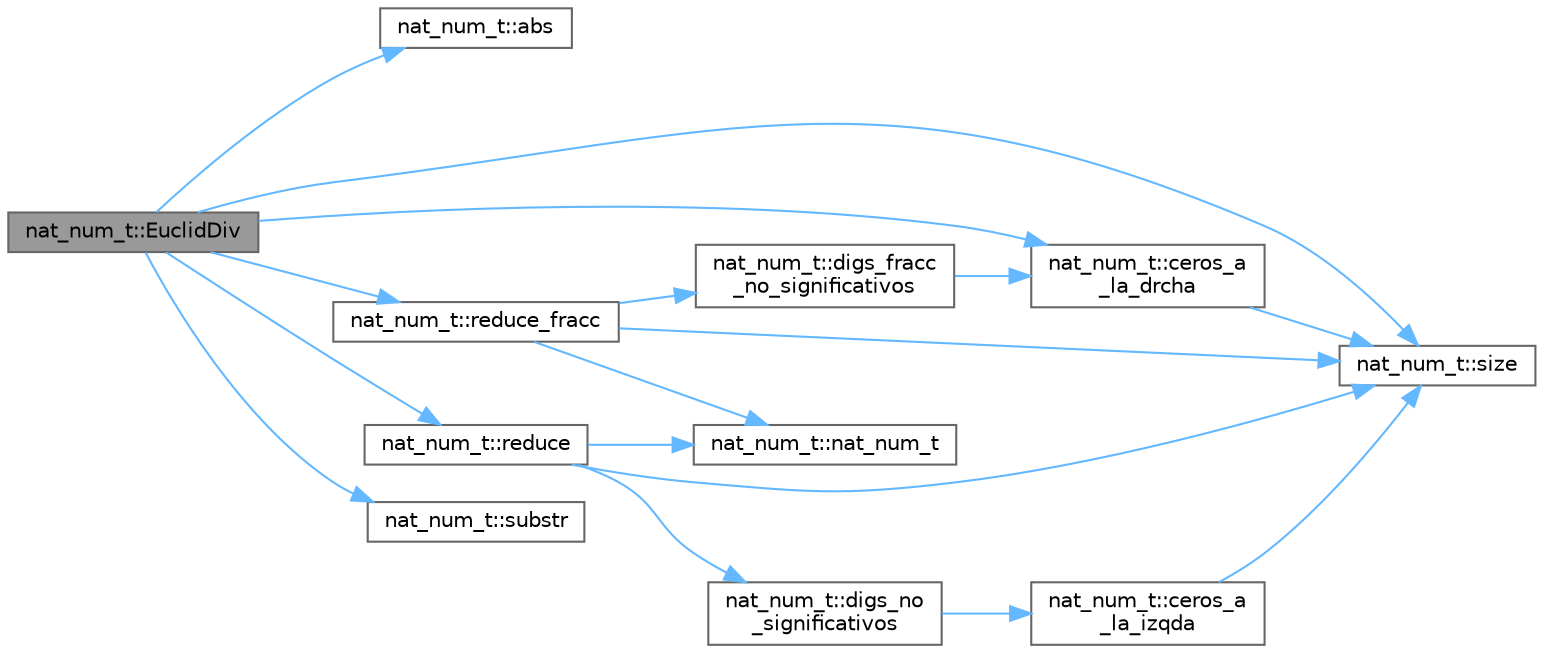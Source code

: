 digraph "nat_num_t::EuclidDiv"
{
 // INTERACTIVE_SVG=YES
 // LATEX_PDF_SIZE
  bgcolor="transparent";
  edge [fontname=Helvetica,fontsize=10,labelfontname=Helvetica,labelfontsize=10];
  node [fontname=Helvetica,fontsize=10,shape=box,height=0.2,width=0.4];
  rankdir="LR";
  Node1 [label="nat_num_t::EuclidDiv",height=0.2,width=0.4,color="gray40", fillcolor="grey60", style="filled", fontcolor="black",tooltip=" "];
  Node1 -> Node2 [color="steelblue1",style="solid"];
  Node2 [label="nat_num_t::abs",height=0.2,width=0.4,color="grey40", fillcolor="white", style="filled",URL="$classnat__num__t.html#a5884ef039a920a6cd34409885551d33a",tooltip=" "];
  Node1 -> Node3 [color="steelblue1",style="solid"];
  Node3 [label="nat_num_t::ceros_a\l_la_drcha",height=0.2,width=0.4,color="grey40", fillcolor="white", style="filled",URL="$classnat__num__t.html#a386e6f8d5f8b23ea4ac327c3f3a33d61",tooltip=" "];
  Node3 -> Node4 [color="steelblue1",style="solid"];
  Node4 [label="nat_num_t::size",height=0.2,width=0.4,color="grey40", fillcolor="white", style="filled",URL="$classnat__num__t.html#a3f420ff49cf6b55ef38936b2035a4071",tooltip=" "];
  Node1 -> Node5 [color="steelblue1",style="solid"];
  Node5 [label="nat_num_t::reduce",height=0.2,width=0.4,color="grey40", fillcolor="white", style="filled",URL="$classnat__num__t.html#a5a1e29dfd320bf08016a2f0227621f0d",tooltip=" "];
  Node5 -> Node6 [color="steelblue1",style="solid"];
  Node6 [label="nat_num_t::digs_no\l_significativos",height=0.2,width=0.4,color="grey40", fillcolor="white", style="filled",URL="$classnat__num__t.html#a14b63725918fba3ba1f731c3cda4b6ca",tooltip=" "];
  Node6 -> Node7 [color="steelblue1",style="solid"];
  Node7 [label="nat_num_t::ceros_a\l_la_izqda",height=0.2,width=0.4,color="grey40", fillcolor="white", style="filled",URL="$classnat__num__t.html#a2a7eae79a48f9b29a40c9103cfac72d7",tooltip=" "];
  Node7 -> Node4 [color="steelblue1",style="solid"];
  Node5 -> Node8 [color="steelblue1",style="solid"];
  Node8 [label="nat_num_t::nat_num_t",height=0.2,width=0.4,color="grey40", fillcolor="white", style="filled",URL="$classnat__num__t.html#a8f8bdd2355aab6b9b24f4c87cd68f5b7",tooltip=" "];
  Node5 -> Node4 [color="steelblue1",style="solid"];
  Node1 -> Node9 [color="steelblue1",style="solid"];
  Node9 [label="nat_num_t::reduce_fracc",height=0.2,width=0.4,color="grey40", fillcolor="white", style="filled",URL="$classnat__num__t.html#a52b809b6182fe1ae3ceb43114ce7a0dc",tooltip=" "];
  Node9 -> Node10 [color="steelblue1",style="solid"];
  Node10 [label="nat_num_t::digs_fracc\l_no_significativos",height=0.2,width=0.4,color="grey40", fillcolor="white", style="filled",URL="$classnat__num__t.html#a5a50025c599c9230b0ad18badc673e37",tooltip=" "];
  Node10 -> Node3 [color="steelblue1",style="solid"];
  Node9 -> Node8 [color="steelblue1",style="solid"];
  Node9 -> Node4 [color="steelblue1",style="solid"];
  Node1 -> Node4 [color="steelblue1",style="solid"];
  Node1 -> Node11 [color="steelblue1",style="solid"];
  Node11 [label="nat_num_t::substr",height=0.2,width=0.4,color="grey40", fillcolor="white", style="filled",URL="$classnat__num__t.html#a04b3864005da7d30b79ebdb0b4529bcc",tooltip=" "];
}
